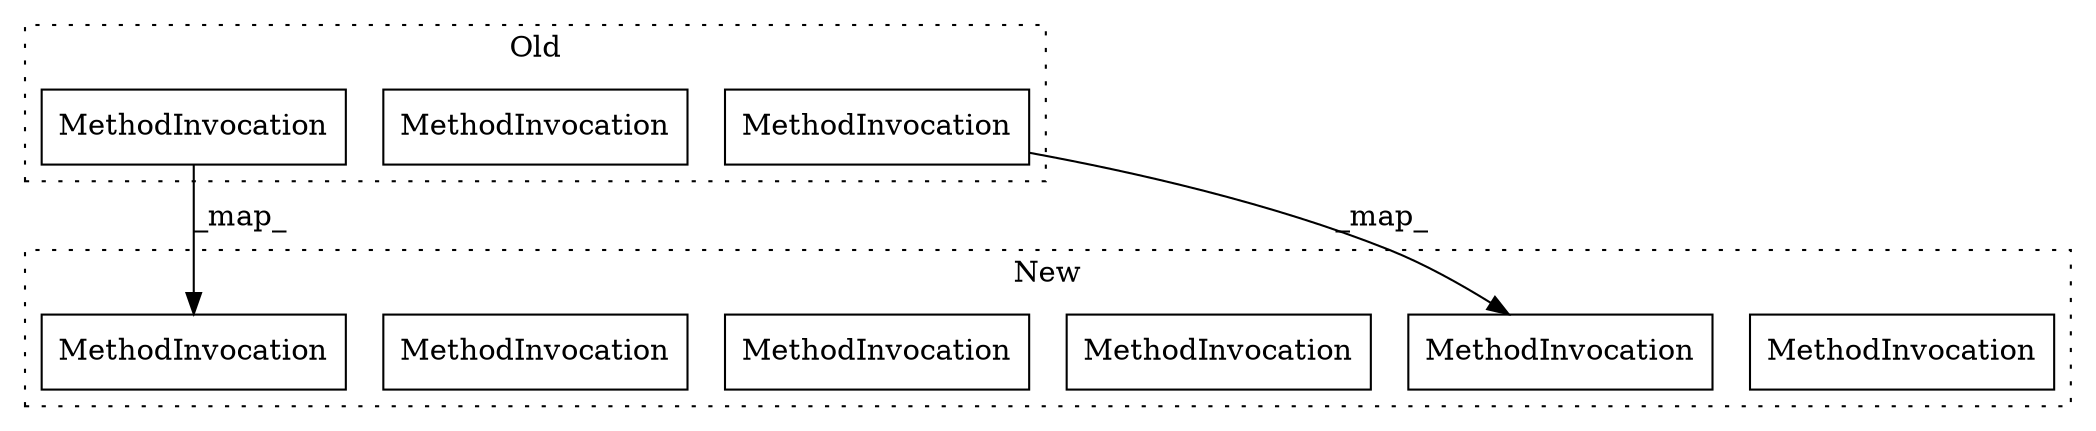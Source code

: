 digraph G {
subgraph cluster0 {
1 [label="MethodInvocation" a="32" s="9647,9680" l="11,1" shape="box"];
6 [label="MethodInvocation" a="32" s="9430,9474" l="22,1" shape="box"];
9 [label="MethodInvocation" a="32" s="9878,9984" l="27,1" shape="box"];
label = "Old";
style="dotted";
}
subgraph cluster1 {
2 [label="MethodInvocation" a="32" s="9112,9173" l="11,1" shape="box"];
3 [label="MethodInvocation" a="32" s="9863,9900" l="10,1" shape="box"];
4 [label="MethodInvocation" a="32" s="11155,11192" l="11,1" shape="box"];
5 [label="MethodInvocation" a="32" s="10897,10921" l="10,1" shape="box"];
7 [label="MethodInvocation" a="32" s="12103,12145" l="15,1" shape="box"];
8 [label="MethodInvocation" a="32" s="9661,9696" l="11,1" shape="box"];
label = "New";
style="dotted";
}
1 -> 8 [label="_map_"];
9 -> 3 [label="_map_"];
}